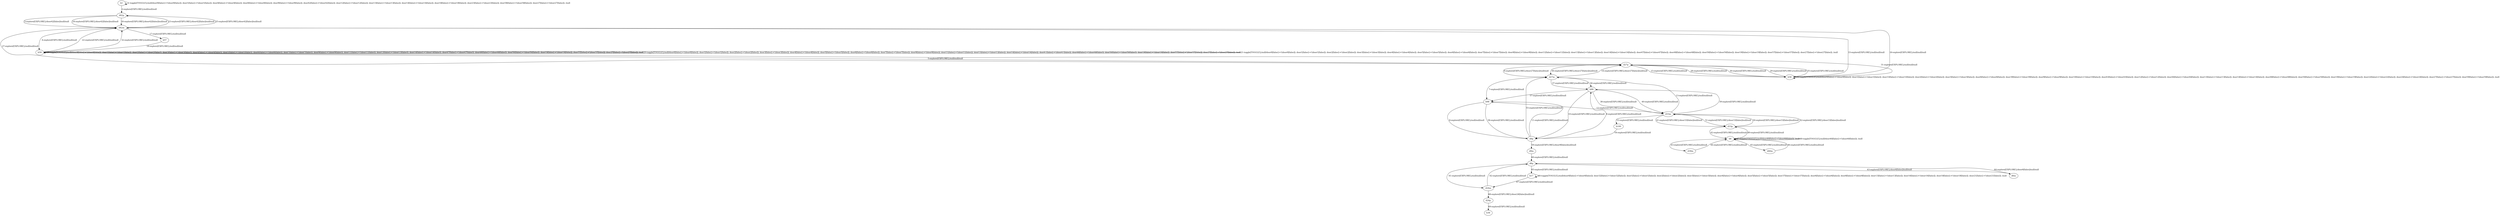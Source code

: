 # Total number of goals covered by this test: 2
# d24m --> d24p
# d24p --> b36

digraph g {
"b1" -> "b1" [label = "1-toggle[TOGGLE];/null/door0[false]:=!(door0[false]); door1[false]:=!(door1[false]); door4[false]:=!(door4[false]); door6[false]:=!(door6[false]); door9[false]:=!(door9[false]); door42[false]:=!(door42[false]); door12[false]:=!(door12[false]); door13[false]:=!(door13[false]); door14[false]:=!(door14[false]); door18[false]:=!(door18[false]); door23[false]:=!(door23[false]); door58[false]:=!(door58[false]); door27[false]:=!(door27[false]); /null"];
"b1" -> "d42p" [label = "2-explore[EXPLORE];/null/null/null"];
"d42p" -> "d42m" [label = "3-explore[EXPLORE];/door42[false]/null/null"];
"d42m" -> "b59" [label = "4-explore[EXPLORE];/null/null/null"];
"b59" -> "d27p" [label = "5-explore[EXPLORE];/null/null/null"];
"d27p" -> "d27m" [label = "6-explore[EXPLORE];/door27[false]/null/null"];
"d27m" -> "b98" [label = "7-explore[EXPLORE];/null/null/null"];
"b98" -> "d9p" [label = "8-explore[EXPLORE];/null/null/null"];
"d9p" -> "b99" [label = "9-explore[EXPLORE];/null/null/null"];
"b99" -> "d9p" [label = "10-explore[EXPLORE];/null/null/null"];
"d9p" -> "b98" [label = "11-explore[EXPLORE];/null/null/null"];
"b98" -> "d33m" [label = "12-explore[EXPLORE];/null/null/null"];
"d33m" -> "d27m" [label = "13-explore[EXPLORE];/null/null/null"];
"d27m" -> "d27p" [label = "14-explore[EXPLORE];/door27[false]/null/null"];
"d27p" -> "b58" [label = "15-explore[EXPLORE];/null/null/null"];
"b58" -> "d42m" [label = "16-explore[EXPLORE];/null/null/null"];
"d42m" -> "b57" [label = "17-explore[EXPLORE];/null/null/null"];
"b57" -> "b59" [label = "18-explore[EXPLORE];/null/null/null"];
"b59" -> "b59" [label = "19-toggle[TOGGLE];/null/door0[false]:=!(door0[false]); door1[false]:=!(door1[false]); door2[false]:=!(door2[false]); door3[false]:=!(door3[false]); door4[false]:=!(door4[false]); door5[false]:=!(door5[false]); door6[false]:=!(door6[false]); door7[false]:=!(door7[false]); door9[false]:=!(door9[false]); door11[false]:=!(door11[false]); door13[false]:=!(door13[false]); door14[false]:=!(door14[false]); door47[false]:=!(door47[false]); door48[false]:=!(door48[false]); door50[false]:=!(door50[false]); door19[false]:=!(door19[false]); door57[false]:=!(door57[false]); door27[false]:=!(door27[false]); /null"];
"b59" -> "b59" [label = "20-toggle[TOGGLE];/null/door0[false]:=!(door0[false]); door1[false]:=!(door1[false]); door2[false]:=!(door2[false]); door3[false]:=!(door3[false]); door4[false]:=!(door4[false]); door5[false]:=!(door5[false]); door6[false]:=!(door6[false]); door7[false]:=!(door7[false]); door9[false]:=!(door9[false]); door11[false]:=!(door11[false]); door13[false]:=!(door13[false]); door14[false]:=!(door14[false]); door47[false]:=!(door47[false]); door48[false]:=!(door48[false]); door50[false]:=!(door50[false]); door19[false]:=!(door19[false]); door57[false]:=!(door57[false]); door27[false]:=!(door27[false]); /null"];
"b59" -> "b59" [label = "21-toggle[TOGGLE];/null/door0[false]:=!(door0[false]); door1[false]:=!(door1[false]); door2[false]:=!(door2[false]); door3[false]:=!(door3[false]); door4[false]:=!(door4[false]); door5[false]:=!(door5[false]); door6[false]:=!(door6[false]); door7[false]:=!(door7[false]); door9[false]:=!(door9[false]); door11[false]:=!(door11[false]); door13[false]:=!(door13[false]); door14[false]:=!(door14[false]); door47[false]:=!(door47[false]); door48[false]:=!(door48[false]); door50[false]:=!(door50[false]); door19[false]:=!(door19[false]); door57[false]:=!(door57[false]); door27[false]:=!(door27[false]); /null"];
"b59" -> "d42m" [label = "22-explore[EXPLORE];/null/null/null"];
"d42m" -> "d42p" [label = "23-explore[EXPLORE];/door42[false]/null/null"];
"d42p" -> "d42m" [label = "24-explore[EXPLORE];/door42[false]/null/null"];
"d42m" -> "d42p" [label = "25-explore[EXPLORE];/door42[false]/null/null"];
"d42p" -> "d42m" [label = "26-explore[EXPLORE];/door42[false]/null/null"];
"d42m" -> "d27p" [label = "27-explore[EXPLORE];/null/null/null"];
"d27p" -> "b58" [label = "28-explore[EXPLORE];/null/null/null"];
"b58" -> "d27p" [label = "29-explore[EXPLORE];/null/null/null"];
"d27p" -> "b58" [label = "30-explore[EXPLORE];/null/null/null"];
"b58" -> "b59" [label = "31-explore[EXPLORE];/null/null/null"];
"b59" -> "d42m" [label = "32-explore[EXPLORE];/null/null/null"];
"d42m" -> "b58" [label = "33-explore[EXPLORE];/null/null/null"];
"b58" -> "b58" [label = "34-toggle[TOGGLE];/null/door0[false]:=!(door0[false]); door1[false]:=!(door1[false]); door33[false]:=!(door33[false]); door2[false]:=!(door2[false]); door3[false]:=!(door3[false]); door6[false]:=!(door6[false]); door39[false]:=!(door39[false]); door9[false]:=!(door9[false]); door10[false]:=!(door10[false]); door43[false]:=!(door43[false]); door12[false]:=!(door12[false]); door44[false]:=!(door44[false]); door13[false]:=!(door13[false]); door14[false]:=!(door14[false]); door48[false]:=!(door48[false]); door50[false]:=!(door50[false]); door19[false]:=!(door19[false]); door22[false]:=!(door22[false]); door24[false]:=!(door24[false]); door27[false]:=!(door27[false]); door59[false]:=!(door59[false]); /null"];
"b58" -> "d27p" [label = "35-explore[EXPLORE];/null/null/null"];
"d27p" -> "d27m" [label = "36-explore[EXPLORE];/door27[false]/null/null"];
"d27m" -> "b99" [label = "37-explore[EXPLORE];/null/null/null"];
"b99" -> "d33m" [label = "38-explore[EXPLORE];/null/null/null"];
"d33m" -> "b99" [label = "39-explore[EXPLORE];/null/null/null"];
"b99" -> "d33m" [label = "40-explore[EXPLORE];/null/null/null"];
"d33m" -> "d33p" [label = "41-explore[EXPLORE];/door33[false]/null/null"];
"d33p" -> "b6" [label = "42-explore[EXPLORE];/null/null/null"];
"b6" -> "d39m" [label = "43-explore[EXPLORE];/null/null/null"];
"d39m" -> "b6" [label = "44-explore[EXPLORE];/null/null/null"];
"b6" -> "d40m" [label = "45-explore[EXPLORE];/null/null/null"];
"d40m" -> "b6" [label = "46-explore[EXPLORE];/null/null/null"];
"b6" -> "b6" [label = "47-toggle[TOGGLE];/null/door40[false]:=!(door40[false]); /null"];
"b6" -> "b6" [label = "48-toggle[TOGGLE];/null/door40[false]:=!(door40[false]); /null"];
"b6" -> "d33p" [label = "49-explore[EXPLORE];/null/null/null"];
"d33p" -> "d33m" [label = "50-explore[EXPLORE];/door33[false]/null/null"];
"d33m" -> "d33p" [label = "51-explore[EXPLORE];/door33[false]/null/null"];
"d33p" -> "d33m" [label = "52-explore[EXPLORE];/door33[false]/null/null"];
"d33m" -> "b100" [label = "53-explore[EXPLORE];/null/null/null"];
"b100" -> "d9p" [label = "54-explore[EXPLORE];/null/null/null"];
"d9p" -> "d27m" [label = "55-explore[EXPLORE];/null/null/null"];
"d27m" -> "b99" [label = "56-explore[EXPLORE];/null/null/null"];
"b99" -> "b98" [label = "57-explore[EXPLORE];/null/null/null"];
"b98" -> "d9p" [label = "58-explore[EXPLORE];/null/null/null"];
"d9p" -> "d9m" [label = "59-explore[EXPLORE];/door9[false]/null/null"];
"d9m" -> "d6p" [label = "60-explore[EXPLORE];/null/null/null"];
"d6p" -> "d24m" [label = "61-explore[EXPLORE];/null/null/null"];
"d24m" -> "d6p" [label = "62-explore[EXPLORE];/null/null/null"];
"d6p" -> "d6m" [label = "63-explore[EXPLORE];/door6[false]/null/null"];
"d6m" -> "d6p" [label = "64-explore[EXPLORE];/door6[false]/null/null"];
"d6p" -> "b17" [label = "65-explore[EXPLORE];/null/null/null"];
"b17" -> "b17" [label = "66-toggle[TOGGLE];/null/door0[false]:=!(door0[false]); door32[false]:=!(door32[false]); door1[false]:=!(door1[false]); door2[false]:=!(door2[false]); door3[false]:=!(door3[false]); door4[false]:=!(door4[false]); door5[false]:=!(door5[false]); door37[false]:=!(door37[false]); door6[false]:=!(door6[false]); door8[false]:=!(door8[false]); door13[false]:=!(door13[false]); door16[false]:=!(door16[false]); door18[false]:=!(door18[false]); door21[false]:=!(door21[false]); /null"];
"b17" -> "d24m" [label = "67-explore[EXPLORE];/null/null/null"];
"d24m" -> "d24p" [label = "68-explore[EXPLORE];/door24[false]/null/null"];
"d24p" -> "b36" [label = "69-explore[EXPLORE];/null/null/null"];
}